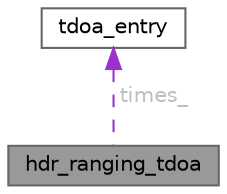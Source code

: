 digraph "hdr_ranging_tdoa"
{
 // LATEX_PDF_SIZE
  bgcolor="transparent";
  edge [fontname=Helvetica,fontsize=10,labelfontname=Helvetica,labelfontsize=10];
  node [fontname=Helvetica,fontsize=10,shape=box,height=0.2,width=0.4];
  Node1 [id="Node000001",label="hdr_ranging_tdoa",height=0.2,width=0.4,color="gray40", fillcolor="grey60", style="filled", fontcolor="black",tooltip="Header of the token bus protocol."];
  Node2 -> Node1 [id="edge1_Node000001_Node000002",dir="back",color="darkorchid3",style="dashed",tooltip=" ",label=" times_",fontcolor="grey" ];
  Node2 [id="Node000002",label="tdoa_entry",height=0.2,width=0.4,color="gray40", fillcolor="white", style="filled",URL="$structtdoa__entry.html",tooltip="Define the struct of a single tdoa payload entry."];
}
